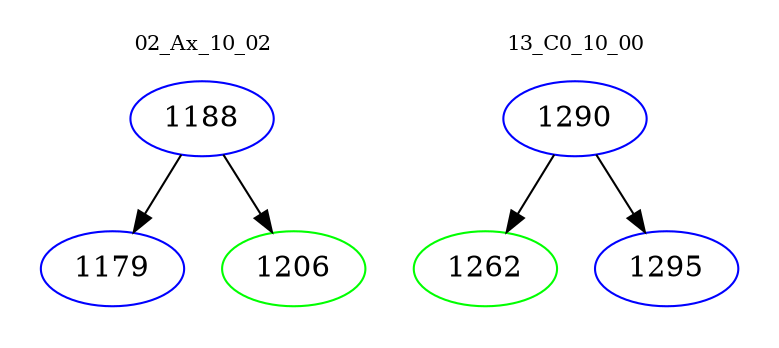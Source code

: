 digraph{
subgraph cluster_0 {
color = white
label = "02_Ax_10_02";
fontsize=10;
T0_1188 [label="1188", color="blue"]
T0_1188 -> T0_1179 [color="black"]
T0_1179 [label="1179", color="blue"]
T0_1188 -> T0_1206 [color="black"]
T0_1206 [label="1206", color="green"]
}
subgraph cluster_1 {
color = white
label = "13_C0_10_00";
fontsize=10;
T1_1290 [label="1290", color="blue"]
T1_1290 -> T1_1262 [color="black"]
T1_1262 [label="1262", color="green"]
T1_1290 -> T1_1295 [color="black"]
T1_1295 [label="1295", color="blue"]
}
}
